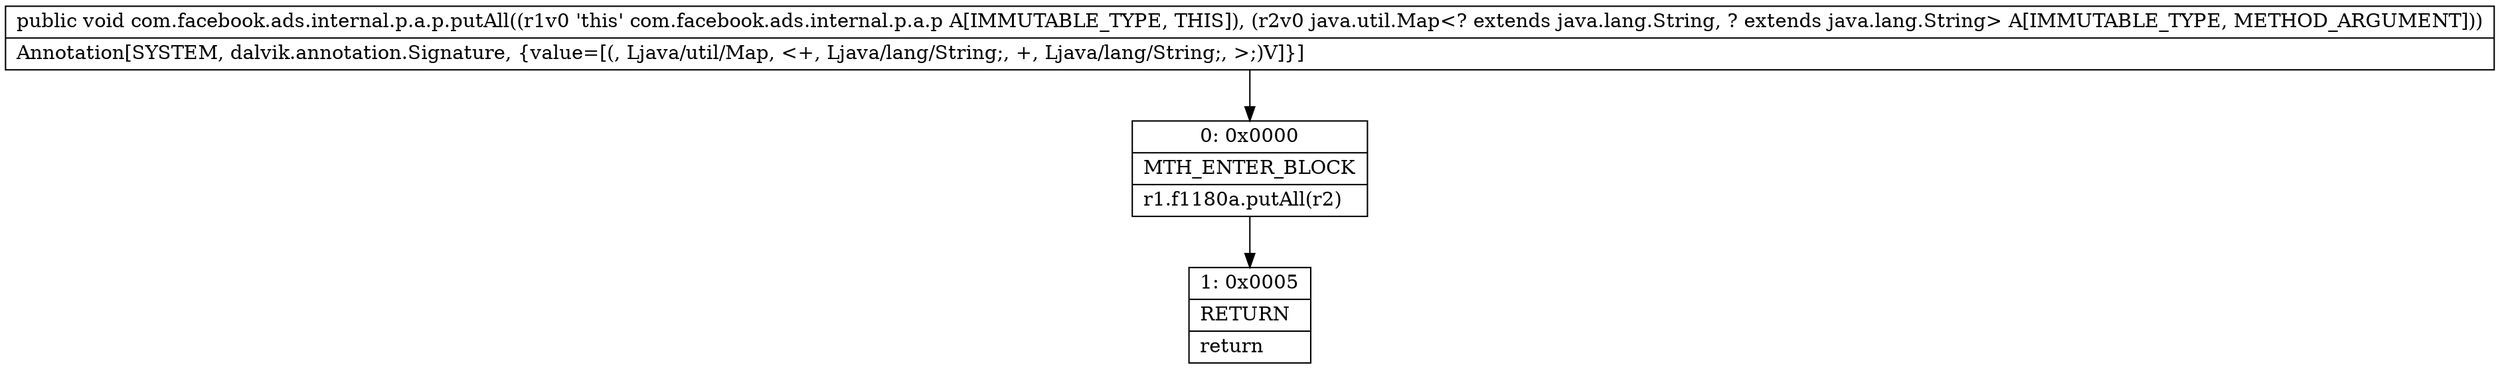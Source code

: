 digraph "CFG forcom.facebook.ads.internal.p.a.p.putAll(Ljava\/util\/Map;)V" {
Node_0 [shape=record,label="{0\:\ 0x0000|MTH_ENTER_BLOCK\l|r1.f1180a.putAll(r2)\l}"];
Node_1 [shape=record,label="{1\:\ 0x0005|RETURN\l|return\l}"];
MethodNode[shape=record,label="{public void com.facebook.ads.internal.p.a.p.putAll((r1v0 'this' com.facebook.ads.internal.p.a.p A[IMMUTABLE_TYPE, THIS]), (r2v0 java.util.Map\<? extends java.lang.String, ? extends java.lang.String\> A[IMMUTABLE_TYPE, METHOD_ARGUMENT]))  | Annotation[SYSTEM, dalvik.annotation.Signature, \{value=[(, Ljava\/util\/Map, \<+, Ljava\/lang\/String;, +, Ljava\/lang\/String;, \>;)V]\}]\l}"];
MethodNode -> Node_0;
Node_0 -> Node_1;
}

